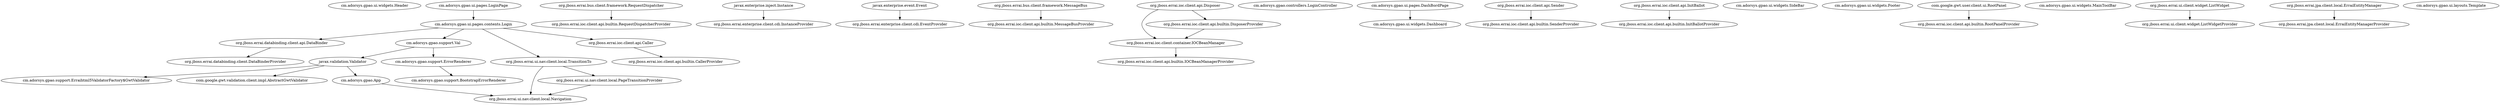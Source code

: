 //
// Generated IOC bean dependency graph in GraphViz DOT format.
//

digraph g {
  "cm.adorsys.gpao.ui.widgets.Header"
  "org.jboss.errai.databinding.client.DataBinderProvider"
  "org.jboss.errai.databinding.client.api.DataBinder" -> "org.jboss.errai.databinding.client.DataBinderProvider"
  "org.jboss.errai.ioc.client.api.builtin.RequestDispatcherProvider"
  "org.jboss.errai.enterprise.client.cdi.InstanceProvider"
  "javax.enterprise.inject.Instance" -> "org.jboss.errai.enterprise.client.cdi.InstanceProvider"
  "cm.adorsys.gpao.support.Erraihtml5ValidatorFactory$GwtValidator"
  "com.google.gwt.validation.client.impl.AbstractGwtValidator"
  "org.jboss.errai.ui.nav.client.local.Navigation"
  "cm.adorsys.gpao.App" -> "org.jboss.errai.ui.nav.client.local.Navigation"
  "javax.validation.Validator" -> "cm.adorsys.gpao.support.Erraihtml5ValidatorFactory$GwtValidator"
  "javax.validation.Validator" -> "com.google.gwt.validation.client.impl.AbstractGwtValidator"
  "javax.validation.Validator" -> "cm.adorsys.gpao.App"
  "cm.adorsys.gpao.support.BootstrapErrorRenderer"
  "cm.adorsys.gpao.support.ErrorRenderer" -> "cm.adorsys.gpao.support.BootstrapErrorRenderer"
  "cm.adorsys.gpao.support.Val" -> "javax.validation.Validator"
  "cm.adorsys.gpao.support.Val" -> "cm.adorsys.gpao.support.ErrorRenderer"
  "org.jboss.errai.ui.nav.client.local.PageTransitionProvider" -> "org.jboss.errai.ui.nav.client.local.Navigation"
  "org.jboss.errai.ui.nav.client.local.TransitionTo" -> "org.jboss.errai.ui.nav.client.local.Navigation"
  "org.jboss.errai.ui.nav.client.local.TransitionTo" -> "org.jboss.errai.ui.nav.client.local.PageTransitionProvider"
  "org.jboss.errai.ioc.client.api.builtin.CallerProvider"
  "org.jboss.errai.ioc.client.api.Caller" -> "org.jboss.errai.ioc.client.api.builtin.CallerProvider"
  "cm.adorsys.gpao.ui.pages.contents.Login" -> "cm.adorsys.gpao.support.Val"
  "cm.adorsys.gpao.ui.pages.contents.Login" -> "org.jboss.errai.databinding.client.api.DataBinder"
  "cm.adorsys.gpao.ui.pages.contents.Login" -> "org.jboss.errai.ui.nav.client.local.TransitionTo"
  "cm.adorsys.gpao.ui.pages.contents.Login" -> "org.jboss.errai.ioc.client.api.Caller"
  "cm.adorsys.gpao.ui.pages.LoginPage" -> "cm.adorsys.gpao.ui.pages.contents.Login"
  "org.jboss.errai.enterprise.client.cdi.EventProvider"
  "javax.enterprise.event.Event" -> "org.jboss.errai.enterprise.client.cdi.EventProvider"
  "org.jboss.errai.ioc.client.api.builtin.MessageBusProvider"
  "org.jboss.errai.ioc.client.api.builtin.IOCBeanManagerProvider"
  "org.jboss.errai.bus.client.framework.RequestDispatcher" -> "org.jboss.errai.ioc.client.api.builtin.RequestDispatcherProvider"
  "cm.adorsys.gpao.controllers.LoginController"
  "cm.adorsys.gpao.ui.widgets.Dashboard"
  "cm.adorsys.gpao.ui.pages.DashBordPage" -> "cm.adorsys.gpao.ui.widgets.Dashboard"
  "org.jboss.errai.ioc.client.api.builtin.SenderProvider"
  "org.jboss.errai.ioc.client.api.Sender" -> "org.jboss.errai.ioc.client.api.builtin.SenderProvider"
  "org.jboss.errai.ioc.client.api.builtin.InitBallotProvider"
  "org.jboss.errai.ioc.client.container.IOCBeanManager" -> "org.jboss.errai.ioc.client.api.builtin.IOCBeanManagerProvider"
  "cm.adorsys.gpao.ui.widgets.SideBar"
  "cm.adorsys.gpao.ui.widgets.Footer"
  "org.jboss.errai.ioc.client.api.builtin.RootPanelProvider"
  "com.google.gwt.user.client.ui.RootPanel" -> "org.jboss.errai.ioc.client.api.builtin.RootPanelProvider"
  "cm.adorsys.gpao.ui.widgets.MainToolBar"
  "org.jboss.errai.ui.client.widget.ListWidgetProvider"
  "org.jboss.errai.ioc.client.api.InitBallot" -> "org.jboss.errai.ioc.client.api.builtin.InitBallotProvider"
  "org.jboss.errai.jpa.client.local.ErraiEntityManagerProvider"
  "org.jboss.errai.jpa.client.local.ErraiEntityManager" -> "org.jboss.errai.jpa.client.local.ErraiEntityManagerProvider"
  "org.jboss.errai.bus.client.framework.MessageBus" -> "org.jboss.errai.ioc.client.api.builtin.MessageBusProvider"
  "org.jboss.errai.ioc.client.api.builtin.DisposerProvider" -> "org.jboss.errai.ioc.client.container.IOCBeanManager"
  "org.jboss.errai.ioc.client.api.Disposer" -> "org.jboss.errai.ioc.client.api.builtin.DisposerProvider"
  "org.jboss.errai.ioc.client.api.Disposer" -> "org.jboss.errai.ioc.client.container.IOCBeanManager"
  "org.jboss.errai.ui.client.widget.ListWidget" -> "org.jboss.errai.ui.client.widget.ListWidgetProvider"
  "cm.adorsys.gpao.ui.layouts.Template"
}